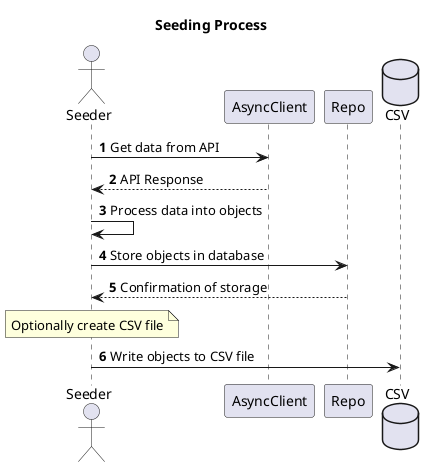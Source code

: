 @startuml
title Seeding Process

autonumber

actor Seeder
participant AsyncClient as Client
participant Repo as Database
database CSV

Seeder -> Client: Get data from API
Client --> Seeder: API Response
Seeder -> Seeder: Process data into objects
Seeder -> Database: Store objects in database
Database --> Seeder: Confirmation of storage

note over Seeder: Optionally create CSV file
Seeder -> CSV: Write objects to CSV file
@enduml